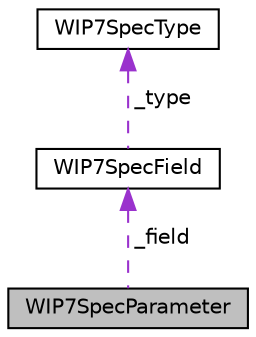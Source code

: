 digraph G
{
  edge [fontname="Helvetica",fontsize="10",labelfontname="Helvetica",labelfontsize="10"];
  node [fontname="Helvetica",fontsize="10",shape=record];
  Node1 [label="WIP7SpecParameter",height=0.2,width=0.4,color="black", fillcolor="grey75", style="filled" fontcolor="black"];
  Node2 -> Node1 [dir="back",color="darkorchid3",fontsize="10",style="dashed",label=" _field" ,fontname="Helvetica"];
  Node2 [label="WIP7SpecField",height=0.2,width=0.4,color="black", fillcolor="white", style="filled",URL="$interface_w_i_p7_spec_field.html"];
  Node3 -> Node2 [dir="back",color="darkorchid3",fontsize="10",style="dashed",label=" _type" ,fontname="Helvetica"];
  Node3 [label="WIP7SpecType",height=0.2,width=0.4,color="black", fillcolor="white", style="filled",URL="$interface_w_i_p7_spec_type.html"];
}
